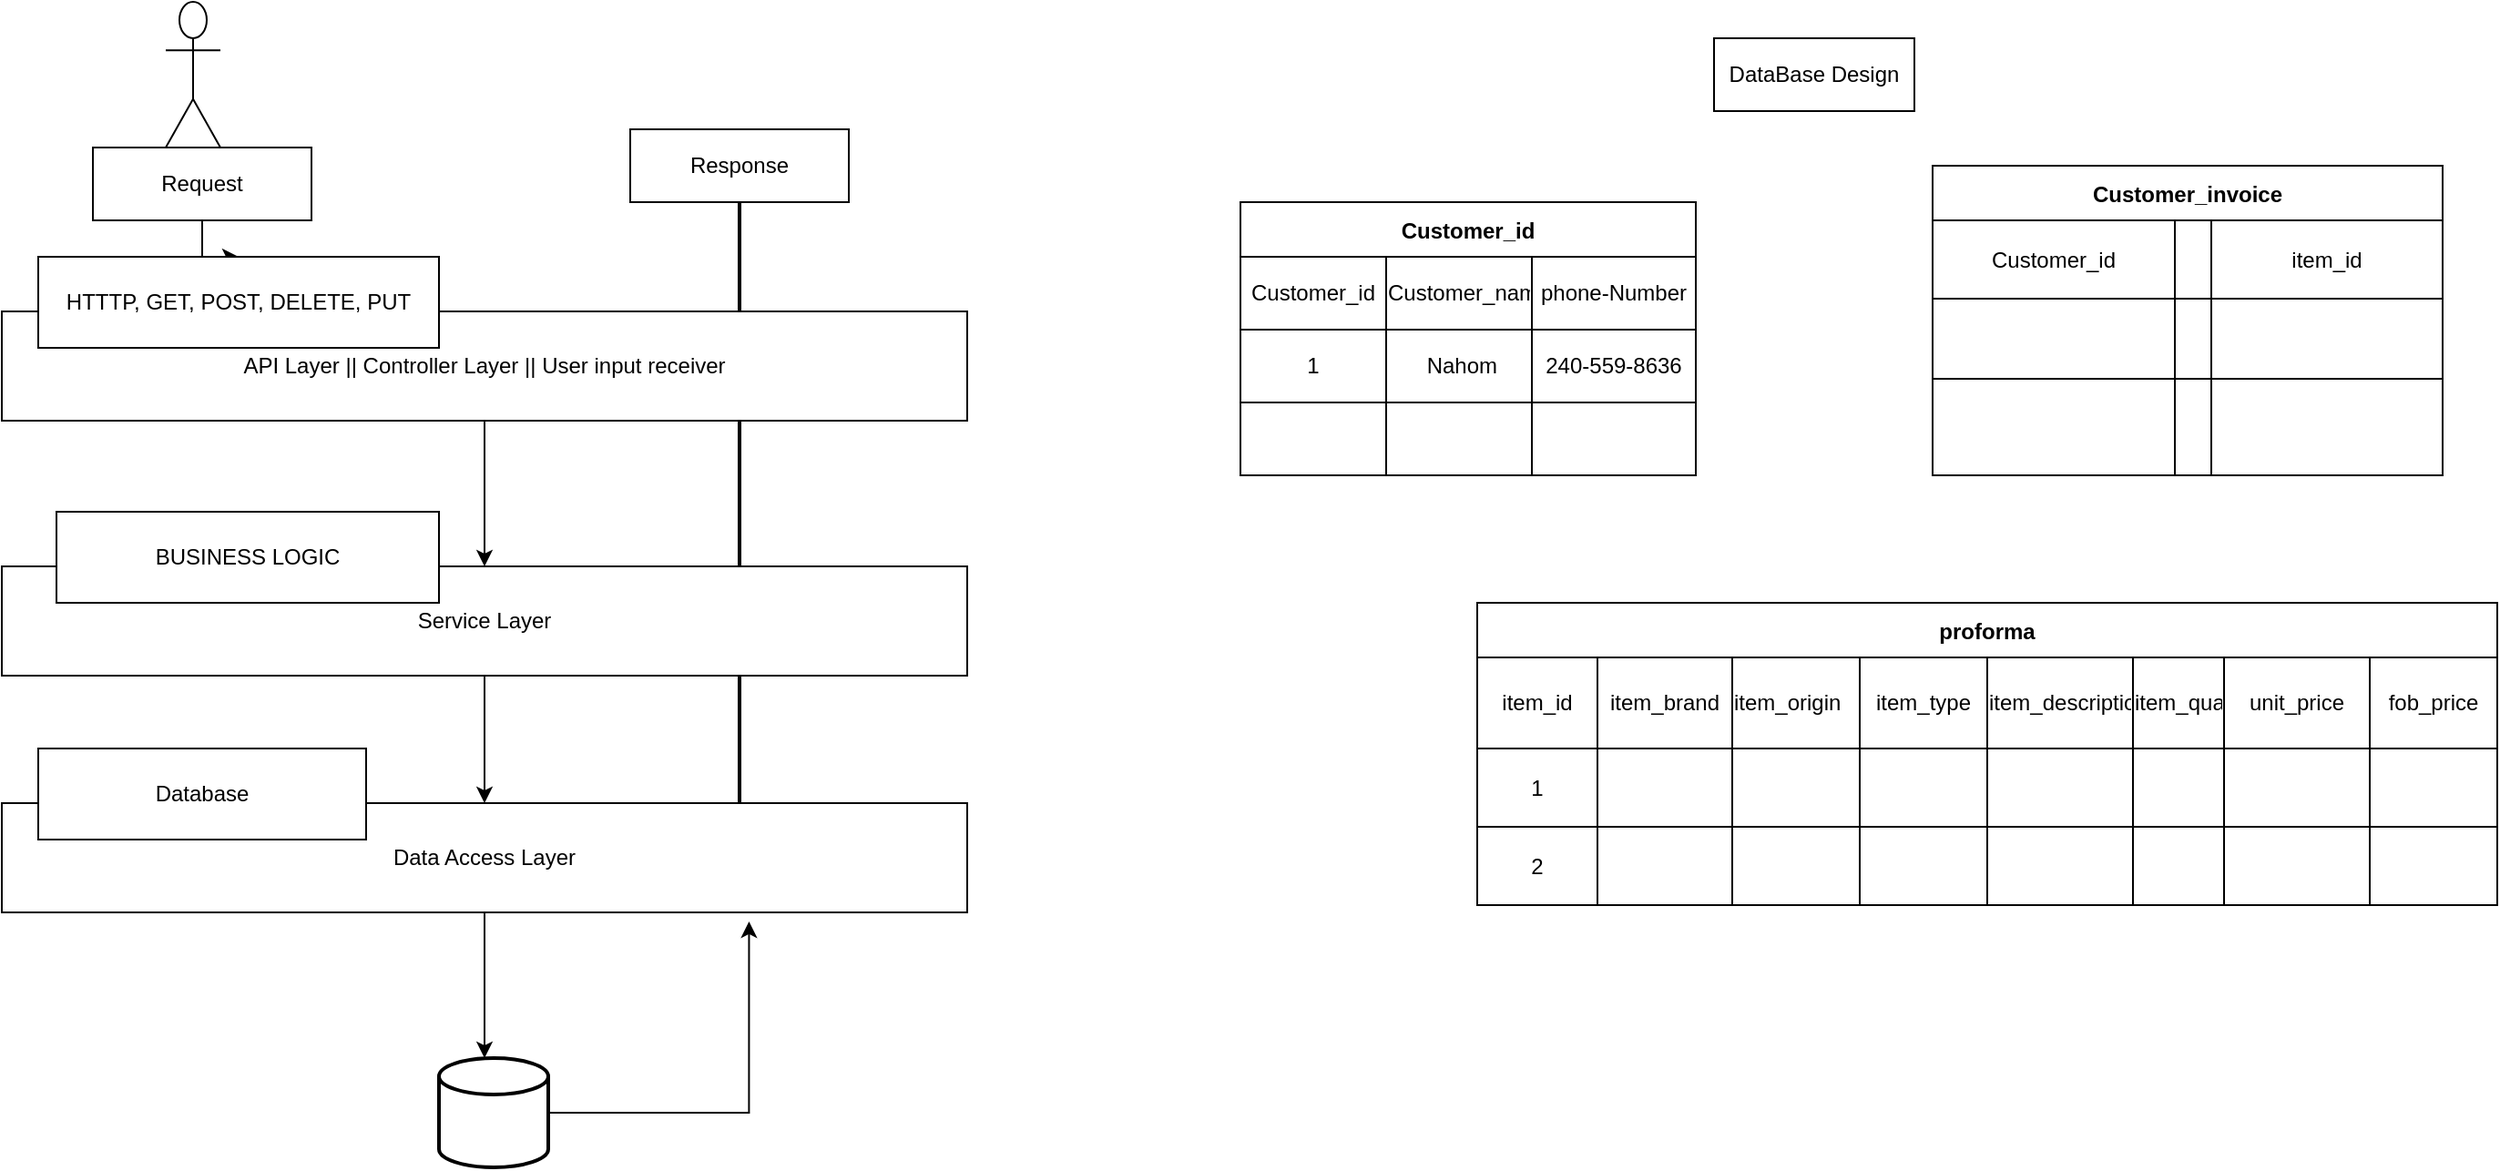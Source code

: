 <mxfile version="17.4.2" type="github"><diagram id="WIBHmtH8JclwdmB5eFG8" name="Page-1"><mxGraphModel dx="2304" dy="759" grid="1" gridSize="10" guides="1" tooltips="1" connect="1" arrows="1" fold="1" page="1" pageScale="1" pageWidth="850" pageHeight="1100" math="0" shadow="0"><root><mxCell id="0"/><mxCell id="1" parent="0"/><mxCell id="seE4-_VDV798SvR8KJnH-1" value="" style="shape=umlActor;verticalLabelPosition=bottom;verticalAlign=top;html=1;outlineConnect=0;" vertex="1" parent="1"><mxGeometry x="-560" y="10" width="30" height="80" as="geometry"/></mxCell><mxCell id="seE4-_VDV798SvR8KJnH-23" value="" style="edgeStyle=orthogonalEdgeStyle;rounded=0;orthogonalLoop=1;jettySize=auto;html=1;" edge="1" parent="1" source="seE4-_VDV798SvR8KJnH-2" target="seE4-_VDV798SvR8KJnH-4"><mxGeometry relative="1" as="geometry"/></mxCell><mxCell id="seE4-_VDV798SvR8KJnH-2" value="Request" style="rounded=0;whiteSpace=wrap;html=1;" vertex="1" parent="1"><mxGeometry x="-600" y="90" width="120" height="40" as="geometry"/></mxCell><mxCell id="seE4-_VDV798SvR8KJnH-6" value="" style="edgeStyle=orthogonalEdgeStyle;rounded=0;orthogonalLoop=1;jettySize=auto;html=1;" edge="1" parent="1" source="seE4-_VDV798SvR8KJnH-3" target="seE4-_VDV798SvR8KJnH-5"><mxGeometry relative="1" as="geometry"/></mxCell><mxCell id="seE4-_VDV798SvR8KJnH-3" value="API Layer || Controller Layer || User input receiver" style="rounded=0;whiteSpace=wrap;html=1;" vertex="1" parent="1"><mxGeometry x="-650" y="180" width="530" height="60" as="geometry"/></mxCell><mxCell id="seE4-_VDV798SvR8KJnH-4" value="HTTTP, GET, POST, DELETE, PUT" style="rounded=0;whiteSpace=wrap;html=1;" vertex="1" parent="1"><mxGeometry x="-630" y="150" width="220" height="50" as="geometry"/></mxCell><mxCell id="seE4-_VDV798SvR8KJnH-9" value="" style="edgeStyle=orthogonalEdgeStyle;rounded=0;orthogonalLoop=1;jettySize=auto;html=1;" edge="1" parent="1" source="seE4-_VDV798SvR8KJnH-5" target="seE4-_VDV798SvR8KJnH-8"><mxGeometry relative="1" as="geometry"/></mxCell><mxCell id="seE4-_VDV798SvR8KJnH-5" value="Service Layer" style="whiteSpace=wrap;html=1;rounded=0;" vertex="1" parent="1"><mxGeometry x="-650" y="320" width="530" height="60" as="geometry"/></mxCell><mxCell id="seE4-_VDV798SvR8KJnH-7" value="BUSINESS LOGIC" style="rounded=0;whiteSpace=wrap;html=1;" vertex="1" parent="1"><mxGeometry x="-620" y="290" width="210" height="50" as="geometry"/></mxCell><mxCell id="seE4-_VDV798SvR8KJnH-12" value="" style="edgeStyle=orthogonalEdgeStyle;rounded=0;orthogonalLoop=1;jettySize=auto;html=1;" edge="1" parent="1" source="seE4-_VDV798SvR8KJnH-8"><mxGeometry relative="1" as="geometry"><mxPoint x="-385" y="590" as="targetPoint"/></mxGeometry></mxCell><mxCell id="seE4-_VDV798SvR8KJnH-8" value="Data Access Layer" style="whiteSpace=wrap;html=1;rounded=0;" vertex="1" parent="1"><mxGeometry x="-650" y="450" width="530" height="60" as="geometry"/></mxCell><mxCell id="seE4-_VDV798SvR8KJnH-10" value="Database" style="rounded=0;whiteSpace=wrap;html=1;" vertex="1" parent="1"><mxGeometry x="-630" y="420" width="180" height="50" as="geometry"/></mxCell><mxCell id="seE4-_VDV798SvR8KJnH-13" value="" style="strokeWidth=2;html=1;shape=mxgraph.flowchart.database;whiteSpace=wrap;" vertex="1" parent="1"><mxGeometry x="-410" y="590" width="60" height="60" as="geometry"/></mxCell><mxCell id="seE4-_VDV798SvR8KJnH-15" value="" style="edgeStyle=segmentEdgeStyle;endArrow=classic;html=1;rounded=0;entryX=0.774;entryY=1.083;entryDx=0;entryDy=0;entryPerimeter=0;" edge="1" parent="1" target="seE4-_VDV798SvR8KJnH-8"><mxGeometry width="50" height="50" relative="1" as="geometry"><mxPoint x="-350" y="620" as="sourcePoint"/><mxPoint x="-240" y="570" as="targetPoint"/><Array as="points"><mxPoint x="-240" y="620"/></Array></mxGeometry></mxCell><mxCell id="seE4-_VDV798SvR8KJnH-18" value="" style="line;strokeWidth=2;direction=south;html=1;" vertex="1" parent="1"><mxGeometry x="-250" y="380" width="10" height="70" as="geometry"/></mxCell><mxCell id="seE4-_VDV798SvR8KJnH-19" value="" style="line;strokeWidth=2;direction=south;html=1;" vertex="1" parent="1"><mxGeometry x="-250" y="240" width="10" height="80" as="geometry"/></mxCell><mxCell id="seE4-_VDV798SvR8KJnH-21" value="Response" style="rounded=0;whiteSpace=wrap;html=1;" vertex="1" parent="1"><mxGeometry x="-305" y="80" width="120" height="40" as="geometry"/></mxCell><mxCell id="seE4-_VDV798SvR8KJnH-22" value="" style="line;strokeWidth=2;direction=south;html=1;" vertex="1" parent="1"><mxGeometry x="-250" y="120" width="10" height="60" as="geometry"/></mxCell><mxCell id="seE4-_VDV798SvR8KJnH-25" value="DataBase Design" style="rounded=0;whiteSpace=wrap;html=1;" vertex="1" parent="1"><mxGeometry x="290" y="30" width="110" height="40" as="geometry"/></mxCell><mxCell id="seE4-_VDV798SvR8KJnH-26" value="Customer_id" style="shape=table;startSize=30;container=1;collapsible=0;childLayout=tableLayout;fontStyle=1;align=center;" vertex="1" parent="1"><mxGeometry x="30" y="120" width="250" height="150" as="geometry"/></mxCell><mxCell id="seE4-_VDV798SvR8KJnH-27" value="" style="shape=tableRow;horizontal=0;startSize=0;swimlaneHead=0;swimlaneBody=0;top=0;left=0;bottom=0;right=0;collapsible=0;dropTarget=0;fillColor=none;points=[[0,0.5],[1,0.5]];portConstraint=eastwest;" vertex="1" parent="seE4-_VDV798SvR8KJnH-26"><mxGeometry y="30" width="250" height="40" as="geometry"/></mxCell><mxCell id="seE4-_VDV798SvR8KJnH-28" value="Customer_id" style="shape=partialRectangle;html=1;whiteSpace=wrap;connectable=0;fillColor=none;top=0;left=0;bottom=0;right=0;overflow=hidden;" vertex="1" parent="seE4-_VDV798SvR8KJnH-27"><mxGeometry width="80" height="40" as="geometry"><mxRectangle width="80" height="40" as="alternateBounds"/></mxGeometry></mxCell><mxCell id="seE4-_VDV798SvR8KJnH-29" value="Customer_name" style="shape=partialRectangle;html=1;whiteSpace=wrap;connectable=0;fillColor=none;top=0;left=0;bottom=0;right=0;overflow=hidden;" vertex="1" parent="seE4-_VDV798SvR8KJnH-27"><mxGeometry x="80" width="80" height="40" as="geometry"><mxRectangle width="80" height="40" as="alternateBounds"/></mxGeometry></mxCell><mxCell id="seE4-_VDV798SvR8KJnH-30" value="phone-Number" style="shape=partialRectangle;html=1;whiteSpace=wrap;connectable=0;fillColor=none;top=0;left=0;bottom=0;right=0;overflow=hidden;" vertex="1" parent="seE4-_VDV798SvR8KJnH-27"><mxGeometry x="160" width="90" height="40" as="geometry"><mxRectangle width="90" height="40" as="alternateBounds"/></mxGeometry></mxCell><mxCell id="seE4-_VDV798SvR8KJnH-31" value="" style="shape=tableRow;horizontal=0;startSize=0;swimlaneHead=0;swimlaneBody=0;top=0;left=0;bottom=0;right=0;collapsible=0;dropTarget=0;fillColor=none;points=[[0,0.5],[1,0.5]];portConstraint=eastwest;" vertex="1" parent="seE4-_VDV798SvR8KJnH-26"><mxGeometry y="70" width="250" height="40" as="geometry"/></mxCell><mxCell id="seE4-_VDV798SvR8KJnH-32" value="1" style="shape=partialRectangle;html=1;whiteSpace=wrap;connectable=0;fillColor=none;top=0;left=0;bottom=0;right=0;overflow=hidden;" vertex="1" parent="seE4-_VDV798SvR8KJnH-31"><mxGeometry width="80" height="40" as="geometry"><mxRectangle width="80" height="40" as="alternateBounds"/></mxGeometry></mxCell><mxCell id="seE4-_VDV798SvR8KJnH-33" value="&amp;nbsp;Nahom" style="shape=partialRectangle;html=1;whiteSpace=wrap;connectable=0;fillColor=none;top=0;left=0;bottom=0;right=0;overflow=hidden;" vertex="1" parent="seE4-_VDV798SvR8KJnH-31"><mxGeometry x="80" width="80" height="40" as="geometry"><mxRectangle width="80" height="40" as="alternateBounds"/></mxGeometry></mxCell><mxCell id="seE4-_VDV798SvR8KJnH-34" value="240-559-8636" style="shape=partialRectangle;html=1;whiteSpace=wrap;connectable=0;fillColor=none;top=0;left=0;bottom=0;right=0;overflow=hidden;" vertex="1" parent="seE4-_VDV798SvR8KJnH-31"><mxGeometry x="160" width="90" height="40" as="geometry"><mxRectangle width="90" height="40" as="alternateBounds"/></mxGeometry></mxCell><mxCell id="seE4-_VDV798SvR8KJnH-35" value="" style="shape=tableRow;horizontal=0;startSize=0;swimlaneHead=0;swimlaneBody=0;top=0;left=0;bottom=0;right=0;collapsible=0;dropTarget=0;fillColor=none;points=[[0,0.5],[1,0.5]];portConstraint=eastwest;" vertex="1" parent="seE4-_VDV798SvR8KJnH-26"><mxGeometry y="110" width="250" height="40" as="geometry"/></mxCell><mxCell id="seE4-_VDV798SvR8KJnH-36" value="" style="shape=partialRectangle;html=1;whiteSpace=wrap;connectable=0;fillColor=none;top=0;left=0;bottom=0;right=0;overflow=hidden;" vertex="1" parent="seE4-_VDV798SvR8KJnH-35"><mxGeometry width="80" height="40" as="geometry"><mxRectangle width="80" height="40" as="alternateBounds"/></mxGeometry></mxCell><mxCell id="seE4-_VDV798SvR8KJnH-37" value="" style="shape=partialRectangle;html=1;whiteSpace=wrap;connectable=0;fillColor=none;top=0;left=0;bottom=0;right=0;overflow=hidden;" vertex="1" parent="seE4-_VDV798SvR8KJnH-35"><mxGeometry x="80" width="80" height="40" as="geometry"><mxRectangle width="80" height="40" as="alternateBounds"/></mxGeometry></mxCell><mxCell id="seE4-_VDV798SvR8KJnH-38" value="" style="shape=partialRectangle;html=1;whiteSpace=wrap;connectable=0;fillColor=none;top=0;left=0;bottom=0;right=0;overflow=hidden;" vertex="1" parent="seE4-_VDV798SvR8KJnH-35"><mxGeometry x="160" width="90" height="40" as="geometry"><mxRectangle width="90" height="40" as="alternateBounds"/></mxGeometry></mxCell><mxCell id="seE4-_VDV798SvR8KJnH-53" value="proforma" style="shape=table;startSize=30;container=1;collapsible=0;childLayout=tableLayout;fontStyle=1;align=center;" vertex="1" parent="1"><mxGeometry x="160" y="340" width="560" height="166" as="geometry"/></mxCell><mxCell id="seE4-_VDV798SvR8KJnH-54" value="" style="shape=tableRow;horizontal=0;startSize=0;swimlaneHead=0;swimlaneBody=0;top=0;left=0;bottom=0;right=0;collapsible=0;dropTarget=0;fillColor=none;points=[[0,0.5],[1,0.5]];portConstraint=eastwest;" vertex="1" parent="seE4-_VDV798SvR8KJnH-53"><mxGeometry y="30" width="560" height="50" as="geometry"/></mxCell><mxCell id="seE4-_VDV798SvR8KJnH-69" value="item_id" style="shape=partialRectangle;html=1;whiteSpace=wrap;connectable=0;fillColor=none;top=0;left=0;bottom=0;right=0;overflow=hidden;" vertex="1" parent="seE4-_VDV798SvR8KJnH-54"><mxGeometry width="66" height="50" as="geometry"><mxRectangle width="66" height="50" as="alternateBounds"/></mxGeometry></mxCell><mxCell id="seE4-_VDV798SvR8KJnH-66" value="item_brand" style="shape=partialRectangle;html=1;whiteSpace=wrap;connectable=0;fillColor=none;top=0;left=0;bottom=0;right=0;overflow=hidden;" vertex="1" parent="seE4-_VDV798SvR8KJnH-54"><mxGeometry x="66" width="74" height="50" as="geometry"><mxRectangle width="74" height="50" as="alternateBounds"/></mxGeometry></mxCell><mxCell id="seE4-_VDV798SvR8KJnH-55" value="item_origin&lt;span style=&quot;white-space: pre&quot;&gt;&#9;&lt;/span&gt;" style="shape=partialRectangle;html=1;whiteSpace=wrap;connectable=0;fillColor=none;top=0;left=0;bottom=0;right=0;overflow=hidden;" vertex="1" parent="seE4-_VDV798SvR8KJnH-54"><mxGeometry x="140" width="70" height="50" as="geometry"><mxRectangle width="70" height="50" as="alternateBounds"/></mxGeometry></mxCell><mxCell id="seE4-_VDV798SvR8KJnH-56" value="item_type" style="shape=partialRectangle;html=1;whiteSpace=wrap;connectable=0;fillColor=none;top=0;left=0;bottom=0;right=0;overflow=hidden;" vertex="1" parent="seE4-_VDV798SvR8KJnH-54"><mxGeometry x="210" width="70" height="50" as="geometry"><mxRectangle width="70" height="50" as="alternateBounds"/></mxGeometry></mxCell><mxCell id="seE4-_VDV798SvR8KJnH-57" value="item_description" style="shape=partialRectangle;html=1;whiteSpace=wrap;connectable=0;fillColor=none;top=0;left=0;bottom=0;right=0;overflow=hidden;" vertex="1" parent="seE4-_VDV798SvR8KJnH-54"><mxGeometry x="280" width="80" height="50" as="geometry"><mxRectangle width="80" height="50" as="alternateBounds"/></mxGeometry></mxCell><mxCell id="seE4-_VDV798SvR8KJnH-75" value="item_quantity" style="shape=partialRectangle;html=1;whiteSpace=wrap;connectable=0;fillColor=none;top=0;left=0;bottom=0;right=0;overflow=hidden;" vertex="1" parent="seE4-_VDV798SvR8KJnH-54"><mxGeometry x="360" width="50" height="50" as="geometry"><mxRectangle width="50" height="50" as="alternateBounds"/></mxGeometry></mxCell><mxCell id="seE4-_VDV798SvR8KJnH-78" value="unit_price" style="shape=partialRectangle;html=1;whiteSpace=wrap;connectable=0;fillColor=none;top=0;left=0;bottom=0;right=0;overflow=hidden;" vertex="1" parent="seE4-_VDV798SvR8KJnH-54"><mxGeometry x="410" width="80" height="50" as="geometry"><mxRectangle width="80" height="50" as="alternateBounds"/></mxGeometry></mxCell><mxCell id="seE4-_VDV798SvR8KJnH-81" value="fob_price" style="shape=partialRectangle;html=1;whiteSpace=wrap;connectable=0;fillColor=none;top=0;left=0;bottom=0;right=0;overflow=hidden;" vertex="1" parent="seE4-_VDV798SvR8KJnH-54"><mxGeometry x="490" width="70" height="50" as="geometry"><mxRectangle width="70" height="50" as="alternateBounds"/></mxGeometry></mxCell><mxCell id="seE4-_VDV798SvR8KJnH-58" value="" style="shape=tableRow;horizontal=0;startSize=0;swimlaneHead=0;swimlaneBody=0;top=0;left=0;bottom=0;right=0;collapsible=0;dropTarget=0;fillColor=none;points=[[0,0.5],[1,0.5]];portConstraint=eastwest;" vertex="1" parent="seE4-_VDV798SvR8KJnH-53"><mxGeometry y="80" width="560" height="43" as="geometry"/></mxCell><mxCell id="seE4-_VDV798SvR8KJnH-70" value="1" style="shape=partialRectangle;html=1;whiteSpace=wrap;connectable=0;fillColor=none;top=0;left=0;bottom=0;right=0;overflow=hidden;" vertex="1" parent="seE4-_VDV798SvR8KJnH-58"><mxGeometry width="66" height="43" as="geometry"><mxRectangle width="66" height="43" as="alternateBounds"/></mxGeometry></mxCell><mxCell id="seE4-_VDV798SvR8KJnH-67" style="shape=partialRectangle;html=1;whiteSpace=wrap;connectable=0;fillColor=none;top=0;left=0;bottom=0;right=0;overflow=hidden;" vertex="1" parent="seE4-_VDV798SvR8KJnH-58"><mxGeometry x="66" width="74" height="43" as="geometry"><mxRectangle width="74" height="43" as="alternateBounds"/></mxGeometry></mxCell><mxCell id="seE4-_VDV798SvR8KJnH-59" value="" style="shape=partialRectangle;html=1;whiteSpace=wrap;connectable=0;fillColor=none;top=0;left=0;bottom=0;right=0;overflow=hidden;" vertex="1" parent="seE4-_VDV798SvR8KJnH-58"><mxGeometry x="140" width="70" height="43" as="geometry"><mxRectangle width="70" height="43" as="alternateBounds"/></mxGeometry></mxCell><mxCell id="seE4-_VDV798SvR8KJnH-60" value="" style="shape=partialRectangle;html=1;whiteSpace=wrap;connectable=0;fillColor=none;top=0;left=0;bottom=0;right=0;overflow=hidden;" vertex="1" parent="seE4-_VDV798SvR8KJnH-58"><mxGeometry x="210" width="70" height="43" as="geometry"><mxRectangle width="70" height="43" as="alternateBounds"/></mxGeometry></mxCell><mxCell id="seE4-_VDV798SvR8KJnH-61" value="" style="shape=partialRectangle;html=1;whiteSpace=wrap;connectable=0;fillColor=none;top=0;left=0;bottom=0;right=0;overflow=hidden;" vertex="1" parent="seE4-_VDV798SvR8KJnH-58"><mxGeometry x="280" width="80" height="43" as="geometry"><mxRectangle width="80" height="43" as="alternateBounds"/></mxGeometry></mxCell><mxCell id="seE4-_VDV798SvR8KJnH-76" style="shape=partialRectangle;html=1;whiteSpace=wrap;connectable=0;fillColor=none;top=0;left=0;bottom=0;right=0;overflow=hidden;" vertex="1" parent="seE4-_VDV798SvR8KJnH-58"><mxGeometry x="360" width="50" height="43" as="geometry"><mxRectangle width="50" height="43" as="alternateBounds"/></mxGeometry></mxCell><mxCell id="seE4-_VDV798SvR8KJnH-79" style="shape=partialRectangle;html=1;whiteSpace=wrap;connectable=0;fillColor=none;top=0;left=0;bottom=0;right=0;overflow=hidden;" vertex="1" parent="seE4-_VDV798SvR8KJnH-58"><mxGeometry x="410" width="80" height="43" as="geometry"><mxRectangle width="80" height="43" as="alternateBounds"/></mxGeometry></mxCell><mxCell id="seE4-_VDV798SvR8KJnH-82" style="shape=partialRectangle;html=1;whiteSpace=wrap;connectable=0;fillColor=none;top=0;left=0;bottom=0;right=0;overflow=hidden;" vertex="1" parent="seE4-_VDV798SvR8KJnH-58"><mxGeometry x="490" width="70" height="43" as="geometry"><mxRectangle width="70" height="43" as="alternateBounds"/></mxGeometry></mxCell><mxCell id="seE4-_VDV798SvR8KJnH-62" value="" style="shape=tableRow;horizontal=0;startSize=0;swimlaneHead=0;swimlaneBody=0;top=0;left=0;bottom=0;right=0;collapsible=0;dropTarget=0;fillColor=none;points=[[0,0.5],[1,0.5]];portConstraint=eastwest;" vertex="1" parent="seE4-_VDV798SvR8KJnH-53"><mxGeometry y="123" width="560" height="43" as="geometry"/></mxCell><mxCell id="seE4-_VDV798SvR8KJnH-71" value="2" style="shape=partialRectangle;html=1;whiteSpace=wrap;connectable=0;fillColor=none;top=0;left=0;bottom=0;right=0;overflow=hidden;" vertex="1" parent="seE4-_VDV798SvR8KJnH-62"><mxGeometry width="66" height="43" as="geometry"><mxRectangle width="66" height="43" as="alternateBounds"/></mxGeometry></mxCell><mxCell id="seE4-_VDV798SvR8KJnH-68" style="shape=partialRectangle;html=1;whiteSpace=wrap;connectable=0;fillColor=none;top=0;left=0;bottom=0;right=0;overflow=hidden;" vertex="1" parent="seE4-_VDV798SvR8KJnH-62"><mxGeometry x="66" width="74" height="43" as="geometry"><mxRectangle width="74" height="43" as="alternateBounds"/></mxGeometry></mxCell><mxCell id="seE4-_VDV798SvR8KJnH-63" value="" style="shape=partialRectangle;html=1;whiteSpace=wrap;connectable=0;fillColor=none;top=0;left=0;bottom=0;right=0;overflow=hidden;" vertex="1" parent="seE4-_VDV798SvR8KJnH-62"><mxGeometry x="140" width="70" height="43" as="geometry"><mxRectangle width="70" height="43" as="alternateBounds"/></mxGeometry></mxCell><mxCell id="seE4-_VDV798SvR8KJnH-64" value="" style="shape=partialRectangle;html=1;whiteSpace=wrap;connectable=0;fillColor=none;top=0;left=0;bottom=0;right=0;overflow=hidden;" vertex="1" parent="seE4-_VDV798SvR8KJnH-62"><mxGeometry x="210" width="70" height="43" as="geometry"><mxRectangle width="70" height="43" as="alternateBounds"/></mxGeometry></mxCell><mxCell id="seE4-_VDV798SvR8KJnH-65" value="" style="shape=partialRectangle;html=1;whiteSpace=wrap;connectable=0;fillColor=none;top=0;left=0;bottom=0;right=0;overflow=hidden;" vertex="1" parent="seE4-_VDV798SvR8KJnH-62"><mxGeometry x="280" width="80" height="43" as="geometry"><mxRectangle width="80" height="43" as="alternateBounds"/></mxGeometry></mxCell><mxCell id="seE4-_VDV798SvR8KJnH-77" style="shape=partialRectangle;html=1;whiteSpace=wrap;connectable=0;fillColor=none;top=0;left=0;bottom=0;right=0;overflow=hidden;" vertex="1" parent="seE4-_VDV798SvR8KJnH-62"><mxGeometry x="360" width="50" height="43" as="geometry"><mxRectangle width="50" height="43" as="alternateBounds"/></mxGeometry></mxCell><mxCell id="seE4-_VDV798SvR8KJnH-80" style="shape=partialRectangle;html=1;whiteSpace=wrap;connectable=0;fillColor=none;top=0;left=0;bottom=0;right=0;overflow=hidden;" vertex="1" parent="seE4-_VDV798SvR8KJnH-62"><mxGeometry x="410" width="80" height="43" as="geometry"><mxRectangle width="80" height="43" as="alternateBounds"/></mxGeometry></mxCell><mxCell id="seE4-_VDV798SvR8KJnH-83" style="shape=partialRectangle;html=1;whiteSpace=wrap;connectable=0;fillColor=none;top=0;left=0;bottom=0;right=0;overflow=hidden;" vertex="1" parent="seE4-_VDV798SvR8KJnH-62"><mxGeometry x="490" width="70" height="43" as="geometry"><mxRectangle width="70" height="43" as="alternateBounds"/></mxGeometry></mxCell><mxCell id="seE4-_VDV798SvR8KJnH-101" value="Customer_invoice" style="shape=table;startSize=30;container=1;collapsible=0;childLayout=tableLayout;fontStyle=1;align=center;" vertex="1" parent="1"><mxGeometry x="410" y="100" width="280" height="170" as="geometry"/></mxCell><mxCell id="seE4-_VDV798SvR8KJnH-102" value="" style="shape=tableRow;horizontal=0;startSize=0;swimlaneHead=0;swimlaneBody=0;top=0;left=0;bottom=0;right=0;collapsible=0;dropTarget=0;fillColor=none;points=[[0,0.5],[1,0.5]];portConstraint=eastwest;" vertex="1" parent="seE4-_VDV798SvR8KJnH-101"><mxGeometry y="30" width="280" height="43" as="geometry"/></mxCell><mxCell id="seE4-_VDV798SvR8KJnH-103" value="Customer_id" style="shape=partialRectangle;html=1;whiteSpace=wrap;connectable=0;fillColor=none;top=0;left=0;bottom=0;right=0;overflow=hidden;" vertex="1" parent="seE4-_VDV798SvR8KJnH-102"><mxGeometry width="133" height="43" as="geometry"><mxRectangle width="133" height="43" as="alternateBounds"/></mxGeometry></mxCell><mxCell id="seE4-_VDV798SvR8KJnH-104" value="" style="shape=partialRectangle;html=1;whiteSpace=wrap;connectable=0;fillColor=none;top=0;left=0;bottom=0;right=0;overflow=hidden;" vertex="1" parent="seE4-_VDV798SvR8KJnH-102"><mxGeometry x="133" width="20" height="43" as="geometry"><mxRectangle width="20" height="43" as="alternateBounds"/></mxGeometry></mxCell><mxCell id="seE4-_VDV798SvR8KJnH-105" value="item_id" style="shape=partialRectangle;html=1;whiteSpace=wrap;connectable=0;fillColor=none;top=0;left=0;bottom=0;right=0;overflow=hidden;" vertex="1" parent="seE4-_VDV798SvR8KJnH-102"><mxGeometry x="153" width="127" height="43" as="geometry"><mxRectangle width="127" height="43" as="alternateBounds"/></mxGeometry></mxCell><mxCell id="seE4-_VDV798SvR8KJnH-106" value="" style="shape=tableRow;horizontal=0;startSize=0;swimlaneHead=0;swimlaneBody=0;top=0;left=0;bottom=0;right=0;collapsible=0;dropTarget=0;fillColor=none;points=[[0,0.5],[1,0.5]];portConstraint=eastwest;" vertex="1" parent="seE4-_VDV798SvR8KJnH-101"><mxGeometry y="73" width="280" height="44" as="geometry"/></mxCell><mxCell id="seE4-_VDV798SvR8KJnH-107" value="" style="shape=partialRectangle;html=1;whiteSpace=wrap;connectable=0;fillColor=none;top=0;left=0;bottom=0;right=0;overflow=hidden;" vertex="1" parent="seE4-_VDV798SvR8KJnH-106"><mxGeometry width="133" height="44" as="geometry"><mxRectangle width="133" height="44" as="alternateBounds"/></mxGeometry></mxCell><mxCell id="seE4-_VDV798SvR8KJnH-108" value="" style="shape=partialRectangle;html=1;whiteSpace=wrap;connectable=0;fillColor=none;top=0;left=0;bottom=0;right=0;overflow=hidden;" vertex="1" parent="seE4-_VDV798SvR8KJnH-106"><mxGeometry x="133" width="20" height="44" as="geometry"><mxRectangle width="20" height="44" as="alternateBounds"/></mxGeometry></mxCell><mxCell id="seE4-_VDV798SvR8KJnH-109" value="" style="shape=partialRectangle;html=1;whiteSpace=wrap;connectable=0;fillColor=none;top=0;left=0;bottom=0;right=0;overflow=hidden;" vertex="1" parent="seE4-_VDV798SvR8KJnH-106"><mxGeometry x="153" width="127" height="44" as="geometry"><mxRectangle width="127" height="44" as="alternateBounds"/></mxGeometry></mxCell><mxCell id="seE4-_VDV798SvR8KJnH-110" value="" style="shape=tableRow;horizontal=0;startSize=0;swimlaneHead=0;swimlaneBody=0;top=0;left=0;bottom=0;right=0;collapsible=0;dropTarget=0;fillColor=none;points=[[0,0.5],[1,0.5]];portConstraint=eastwest;" vertex="1" parent="seE4-_VDV798SvR8KJnH-101"><mxGeometry y="117" width="280" height="53" as="geometry"/></mxCell><mxCell id="seE4-_VDV798SvR8KJnH-111" value="" style="shape=partialRectangle;html=1;whiteSpace=wrap;connectable=0;fillColor=none;top=0;left=0;bottom=0;right=0;overflow=hidden;" vertex="1" parent="seE4-_VDV798SvR8KJnH-110"><mxGeometry width="133" height="53" as="geometry"><mxRectangle width="133" height="53" as="alternateBounds"/></mxGeometry></mxCell><mxCell id="seE4-_VDV798SvR8KJnH-112" value="" style="shape=partialRectangle;html=1;whiteSpace=wrap;connectable=0;fillColor=none;top=0;left=0;bottom=0;right=0;overflow=hidden;" vertex="1" parent="seE4-_VDV798SvR8KJnH-110"><mxGeometry x="133" width="20" height="53" as="geometry"><mxRectangle width="20" height="53" as="alternateBounds"/></mxGeometry></mxCell><mxCell id="seE4-_VDV798SvR8KJnH-113" value="" style="shape=partialRectangle;html=1;whiteSpace=wrap;connectable=0;fillColor=none;top=0;left=0;bottom=0;right=0;overflow=hidden;" vertex="1" parent="seE4-_VDV798SvR8KJnH-110"><mxGeometry x="153" width="127" height="53" as="geometry"><mxRectangle width="127" height="53" as="alternateBounds"/></mxGeometry></mxCell></root></mxGraphModel></diagram></mxfile>